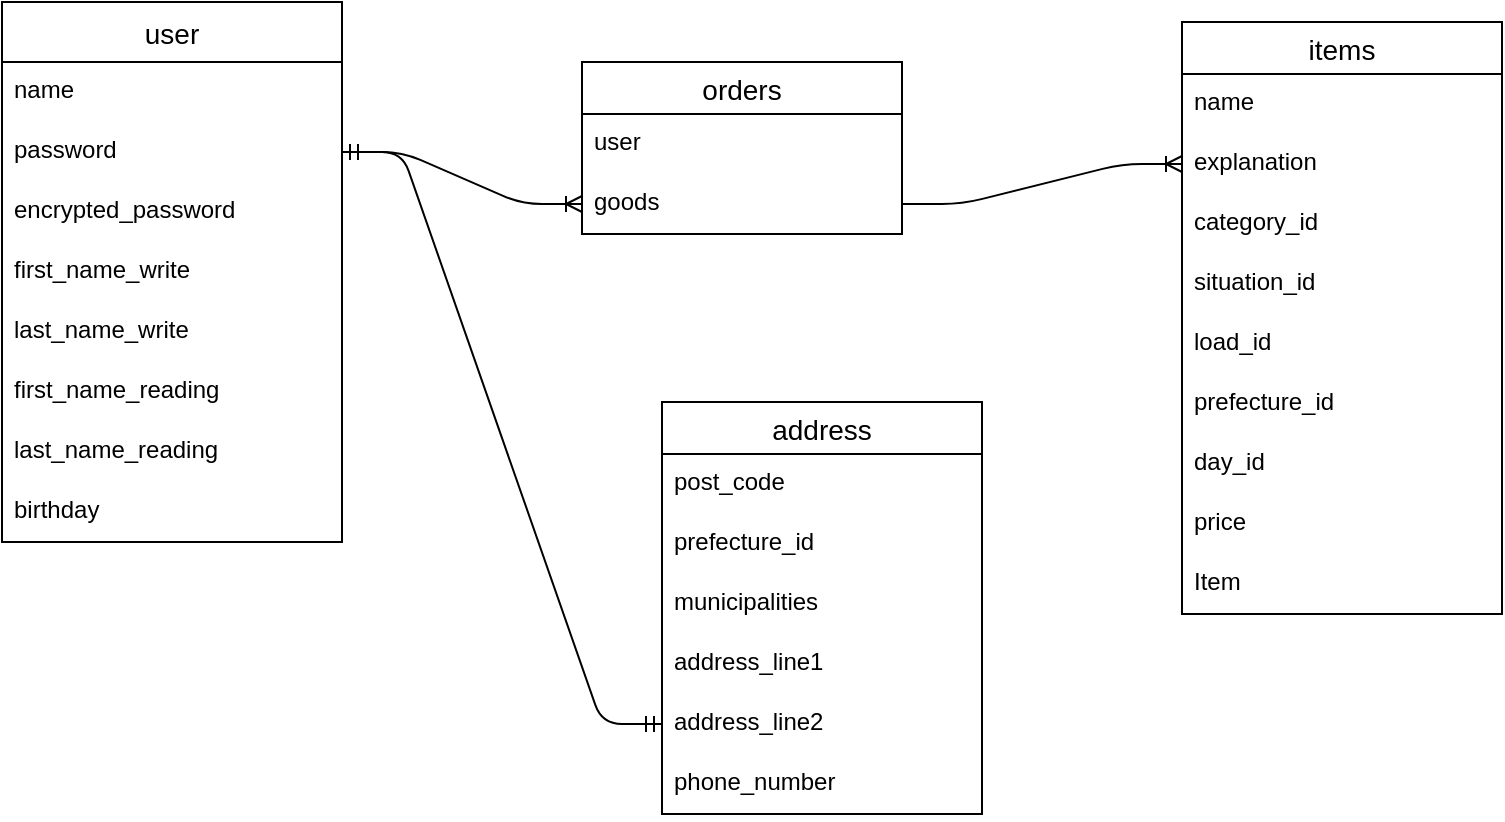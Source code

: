 <mxfile>
    <diagram id="3BfU7XlvlRBZM5sxZwcV" name="ページ1">
        <mxGraphModel dx="1198" dy="779" grid="1" gridSize="10" guides="1" tooltips="1" connect="1" arrows="1" fold="1" page="1" pageScale="1" pageWidth="827" pageHeight="1169" math="0" shadow="0">
            <root>
                <mxCell id="0"/>
                <mxCell id="1" parent="0"/>
                <mxCell id="4Lga0W8iNUMcXAk7laAz-13" value="user" style="swimlane;fontStyle=0;childLayout=stackLayout;horizontal=1;startSize=30;horizontalStack=0;resizeParent=1;resizeParentMax=0;resizeLast=0;collapsible=1;marginBottom=0;align=center;fontSize=14;rotation=0;" parent="1" vertex="1">
                    <mxGeometry x="20" y="140" width="170" height="270" as="geometry">
                        <mxRectangle x="120" y="180" width="60" height="30" as="alternateBounds"/>
                    </mxGeometry>
                </mxCell>
                <mxCell id="4Lga0W8iNUMcXAk7laAz-14" value="name" style="text;strokeColor=none;fillColor=none;spacingLeft=4;spacingRight=4;overflow=hidden;rotatable=0;points=[[0,0.5],[1,0.5]];portConstraint=eastwest;fontSize=12;rotation=0;" parent="4Lga0W8iNUMcXAk7laAz-13" vertex="1">
                    <mxGeometry y="30" width="170" height="30" as="geometry"/>
                </mxCell>
                <mxCell id="4Lga0W8iNUMcXAk7laAz-15" value="password" style="text;strokeColor=none;fillColor=none;spacingLeft=4;spacingRight=4;overflow=hidden;rotatable=0;points=[[0,0.5],[1,0.5]];portConstraint=eastwest;fontSize=12;rotation=0;" parent="4Lga0W8iNUMcXAk7laAz-13" vertex="1">
                    <mxGeometry y="60" width="170" height="30" as="geometry"/>
                </mxCell>
                <mxCell id="4Lga0W8iNUMcXAk7laAz-16" value="encrypted_password&#10;" style="text;strokeColor=none;fillColor=none;spacingLeft=4;spacingRight=4;overflow=hidden;rotatable=0;points=[[0,0.5],[1,0.5]];portConstraint=eastwest;fontSize=12;" parent="4Lga0W8iNUMcXAk7laAz-13" vertex="1">
                    <mxGeometry y="90" width="170" height="30" as="geometry"/>
                </mxCell>
                <mxCell id="3" value="first_name_write " style="text;strokeColor=none;fillColor=none;spacingLeft=4;spacingRight=4;overflow=hidden;rotatable=0;points=[[0,0.5],[1,0.5]];portConstraint=eastwest;fontSize=12;" parent="4Lga0W8iNUMcXAk7laAz-13" vertex="1">
                    <mxGeometry y="120" width="170" height="30" as="geometry"/>
                </mxCell>
                <mxCell id="4" value="last_name_write " style="text;strokeColor=none;fillColor=none;spacingLeft=4;spacingRight=4;overflow=hidden;rotatable=0;points=[[0,0.5],[1,0.5]];portConstraint=eastwest;fontSize=12;" parent="4Lga0W8iNUMcXAk7laAz-13" vertex="1">
                    <mxGeometry y="150" width="170" height="30" as="geometry"/>
                </mxCell>
                <mxCell id="5" value="first_name_reading" style="text;strokeColor=none;fillColor=none;spacingLeft=4;spacingRight=4;overflow=hidden;rotatable=0;points=[[0,0.5],[1,0.5]];portConstraint=eastwest;fontSize=12;" parent="4Lga0W8iNUMcXAk7laAz-13" vertex="1">
                    <mxGeometry y="180" width="170" height="30" as="geometry"/>
                </mxCell>
                <mxCell id="6" value="last_name_reading" style="text;strokeColor=none;fillColor=none;spacingLeft=4;spacingRight=4;overflow=hidden;rotatable=0;points=[[0,0.5],[1,0.5]];portConstraint=eastwest;fontSize=12;" parent="4Lga0W8iNUMcXAk7laAz-13" vertex="1">
                    <mxGeometry y="210" width="170" height="30" as="geometry"/>
                </mxCell>
                <mxCell id="7" value="birthday" style="text;strokeColor=none;fillColor=none;spacingLeft=4;spacingRight=4;overflow=hidden;rotatable=0;points=[[0,0.5],[1,0.5]];portConstraint=eastwest;fontSize=12;" parent="4Lga0W8iNUMcXAk7laAz-13" vertex="1">
                    <mxGeometry y="240" width="170" height="30" as="geometry"/>
                </mxCell>
                <mxCell id="4Lga0W8iNUMcXAk7laAz-17" value="items" style="swimlane;fontStyle=0;childLayout=stackLayout;horizontal=1;startSize=26;horizontalStack=0;resizeParent=1;resizeParentMax=0;resizeLast=0;collapsible=1;marginBottom=0;align=center;fontSize=14;" parent="1" vertex="1">
                    <mxGeometry x="610" y="150" width="160" height="296" as="geometry"/>
                </mxCell>
                <mxCell id="4Lga0W8iNUMcXAk7laAz-18" value="name" style="text;strokeColor=none;fillColor=none;spacingLeft=4;spacingRight=4;overflow=hidden;rotatable=0;points=[[0,0.5],[1,0.5]];portConstraint=eastwest;fontSize=12;" parent="4Lga0W8iNUMcXAk7laAz-17" vertex="1">
                    <mxGeometry y="26" width="160" height="30" as="geometry"/>
                </mxCell>
                <mxCell id="4Lga0W8iNUMcXAk7laAz-20" value="explanation  " style="text;strokeColor=none;fillColor=none;spacingLeft=4;spacingRight=4;overflow=hidden;rotatable=0;points=[[0,0.5],[1,0.5]];portConstraint=eastwest;fontSize=12;" parent="4Lga0W8iNUMcXAk7laAz-17" vertex="1">
                    <mxGeometry y="56" width="160" height="30" as="geometry"/>
                </mxCell>
                <mxCell id="12" value="category_id" style="text;strokeColor=none;fillColor=none;spacingLeft=4;spacingRight=4;overflow=hidden;rotatable=0;points=[[0,0.5],[1,0.5]];portConstraint=eastwest;fontSize=12;" parent="4Lga0W8iNUMcXAk7laAz-17" vertex="1">
                    <mxGeometry y="86" width="160" height="30" as="geometry"/>
                </mxCell>
                <mxCell id="11" value="situation_id&#10;" style="text;strokeColor=none;fillColor=none;spacingLeft=4;spacingRight=4;overflow=hidden;rotatable=0;points=[[0,0.5],[1,0.5]];portConstraint=eastwest;fontSize=12;" parent="4Lga0W8iNUMcXAk7laAz-17" vertex="1">
                    <mxGeometry y="116" width="160" height="30" as="geometry"/>
                </mxCell>
                <mxCell id="13" value="load_id&#10;" style="text;strokeColor=none;fillColor=none;spacingLeft=4;spacingRight=4;overflow=hidden;rotatable=0;points=[[0,0.5],[1,0.5]];portConstraint=eastwest;fontSize=12;" parent="4Lga0W8iNUMcXAk7laAz-17" vertex="1">
                    <mxGeometry y="146" width="160" height="30" as="geometry"/>
                </mxCell>
                <mxCell id="15" value="prefecture_id" style="text;strokeColor=none;fillColor=none;spacingLeft=4;spacingRight=4;overflow=hidden;rotatable=0;points=[[0,0.5],[1,0.5]];portConstraint=eastwest;fontSize=12;" parent="4Lga0W8iNUMcXAk7laAz-17" vertex="1">
                    <mxGeometry y="176" width="160" height="30" as="geometry"/>
                </mxCell>
                <mxCell id="14" value="day_id" style="text;strokeColor=none;fillColor=none;spacingLeft=4;spacingRight=4;overflow=hidden;rotatable=0;points=[[0,0.5],[1,0.5]];portConstraint=eastwest;fontSize=12;" parent="4Lga0W8iNUMcXAk7laAz-17" vertex="1">
                    <mxGeometry y="206" width="160" height="30" as="geometry"/>
                </mxCell>
                <mxCell id="4Lga0W8iNUMcXAk7laAz-21" value="price" style="text;strokeColor=none;fillColor=none;spacingLeft=4;spacingRight=4;overflow=hidden;rotatable=0;points=[[0,0.5],[1,0.5]];portConstraint=eastwest;fontSize=12;" parent="4Lga0W8iNUMcXAk7laAz-17" vertex="1">
                    <mxGeometry y="236" width="160" height="30" as="geometry"/>
                </mxCell>
                <mxCell id="18" value="Item" style="text;strokeColor=none;fillColor=none;spacingLeft=4;spacingRight=4;overflow=hidden;rotatable=0;points=[[0,0.5],[1,0.5]];portConstraint=eastwest;fontSize=12;" vertex="1" parent="4Lga0W8iNUMcXAk7laAz-17">
                    <mxGeometry y="266" width="160" height="30" as="geometry"/>
                </mxCell>
                <mxCell id="4Lga0W8iNUMcXAk7laAz-23" value="orders" style="swimlane;fontStyle=0;childLayout=stackLayout;horizontal=1;startSize=26;horizontalStack=0;resizeParent=1;resizeParentMax=0;resizeLast=0;collapsible=1;marginBottom=0;align=center;fontSize=14;" parent="1" vertex="1">
                    <mxGeometry x="310" y="170" width="160" height="86" as="geometry"/>
                </mxCell>
                <mxCell id="4Lga0W8iNUMcXAk7laAz-24" value="user" style="text;strokeColor=none;fillColor=none;spacingLeft=4;spacingRight=4;overflow=hidden;rotatable=0;points=[[0,0.5],[1,0.5]];portConstraint=eastwest;fontSize=12;" parent="4Lga0W8iNUMcXAk7laAz-23" vertex="1">
                    <mxGeometry y="26" width="160" height="30" as="geometry"/>
                </mxCell>
                <mxCell id="4Lga0W8iNUMcXAk7laAz-25" value="goods" style="text;strokeColor=none;fillColor=none;spacingLeft=4;spacingRight=4;overflow=hidden;rotatable=0;points=[[0,0.5],[1,0.5]];portConstraint=eastwest;fontSize=12;" parent="4Lga0W8iNUMcXAk7laAz-23" vertex="1">
                    <mxGeometry y="56" width="160" height="30" as="geometry"/>
                </mxCell>
                <mxCell id="4Lga0W8iNUMcXAk7laAz-27" value="address" style="swimlane;fontStyle=0;childLayout=stackLayout;horizontal=1;startSize=26;horizontalStack=0;resizeParent=1;resizeParentMax=0;resizeLast=0;collapsible=1;marginBottom=0;align=center;fontSize=14;" parent="1" vertex="1">
                    <mxGeometry x="350" y="340" width="160" height="206" as="geometry"/>
                </mxCell>
                <mxCell id="4Lga0W8iNUMcXAk7laAz-28" value="post_code" style="text;strokeColor=none;fillColor=none;spacingLeft=4;spacingRight=4;overflow=hidden;rotatable=0;points=[[0,0.5],[1,0.5]];portConstraint=eastwest;fontSize=12;" parent="4Lga0W8iNUMcXAk7laAz-27" vertex="1">
                    <mxGeometry y="26" width="160" height="30" as="geometry"/>
                </mxCell>
                <mxCell id="17" value="prefecture_id" style="text;strokeColor=none;fillColor=none;spacingLeft=4;spacingRight=4;overflow=hidden;rotatable=0;points=[[0,0.5],[1,0.5]];portConstraint=eastwest;fontSize=12;" parent="4Lga0W8iNUMcXAk7laAz-27" vertex="1">
                    <mxGeometry y="56" width="160" height="30" as="geometry"/>
                </mxCell>
                <mxCell id="16" value="municipalities" style="text;strokeColor=none;fillColor=none;spacingLeft=4;spacingRight=4;overflow=hidden;rotatable=0;points=[[0,0.5],[1,0.5]];portConstraint=eastwest;fontSize=12;" parent="4Lga0W8iNUMcXAk7laAz-27" vertex="1">
                    <mxGeometry y="86" width="160" height="30" as="geometry"/>
                </mxCell>
                <mxCell id="4Lga0W8iNUMcXAk7laAz-29" value="address_line1" style="text;strokeColor=none;fillColor=none;spacingLeft=4;spacingRight=4;overflow=hidden;rotatable=0;points=[[0,0.5],[1,0.5]];portConstraint=eastwest;fontSize=12;" parent="4Lga0W8iNUMcXAk7laAz-27" vertex="1">
                    <mxGeometry y="116" width="160" height="30" as="geometry"/>
                </mxCell>
                <mxCell id="4Lga0W8iNUMcXAk7laAz-30" value="address_line2 " style="text;strokeColor=none;fillColor=none;spacingLeft=4;spacingRight=4;overflow=hidden;rotatable=0;points=[[0,0.5],[1,0.5]];portConstraint=eastwest;fontSize=12;" parent="4Lga0W8iNUMcXAk7laAz-27" vertex="1">
                    <mxGeometry y="146" width="160" height="30" as="geometry"/>
                </mxCell>
                <mxCell id="4Lga0W8iNUMcXAk7laAz-31" value="phone_number " style="text;strokeColor=none;fillColor=none;spacingLeft=4;spacingRight=4;overflow=hidden;rotatable=0;points=[[0,0.5],[1,0.5]];portConstraint=eastwest;fontSize=12;" parent="4Lga0W8iNUMcXAk7laAz-27" vertex="1">
                    <mxGeometry y="176" width="160" height="30" as="geometry"/>
                </mxCell>
                <mxCell id="4Lga0W8iNUMcXAk7laAz-38" value="" style="edgeStyle=entityRelationEdgeStyle;fontSize=12;html=1;endArrow=ERoneToMany;exitX=1;exitY=0.5;exitDx=0;exitDy=0;entryX=0;entryY=0.5;entryDx=0;entryDy=0;" parent="1" source="4Lga0W8iNUMcXAk7laAz-15" target="4Lga0W8iNUMcXAk7laAz-25" edge="1">
                    <mxGeometry width="100" height="100" relative="1" as="geometry">
                        <mxPoint x="475" y="257.5" as="sourcePoint"/>
                        <mxPoint x="260" y="280" as="targetPoint"/>
                    </mxGeometry>
                </mxCell>
                <mxCell id="9" value="" style="edgeStyle=entityRelationEdgeStyle;fontSize=12;html=1;endArrow=ERmandOne;startArrow=ERmandOne;exitX=1;exitY=0.5;exitDx=0;exitDy=0;entryX=0;entryY=0.5;entryDx=0;entryDy=0;" parent="1" source="4Lga0W8iNUMcXAk7laAz-15" target="4Lga0W8iNUMcXAk7laAz-30" edge="1">
                    <mxGeometry width="100" height="100" relative="1" as="geometry">
                        <mxPoint x="250" y="570" as="sourcePoint"/>
                        <mxPoint x="350" y="470" as="targetPoint"/>
                    </mxGeometry>
                </mxCell>
                <mxCell id="10" value="" style="edgeStyle=entityRelationEdgeStyle;fontSize=12;html=1;endArrow=ERoneToMany;exitX=1;exitY=0.5;exitDx=0;exitDy=0;entryX=0;entryY=0.5;entryDx=0;entryDy=0;" parent="1" source="4Lga0W8iNUMcXAk7laAz-25" target="4Lga0W8iNUMcXAk7laAz-20" edge="1">
                    <mxGeometry width="100" height="100" relative="1" as="geometry">
                        <mxPoint x="510" y="570" as="sourcePoint"/>
                        <mxPoint x="560" y="240" as="targetPoint"/>
                    </mxGeometry>
                </mxCell>
            </root>
        </mxGraphModel>
    </diagram>
</mxfile>